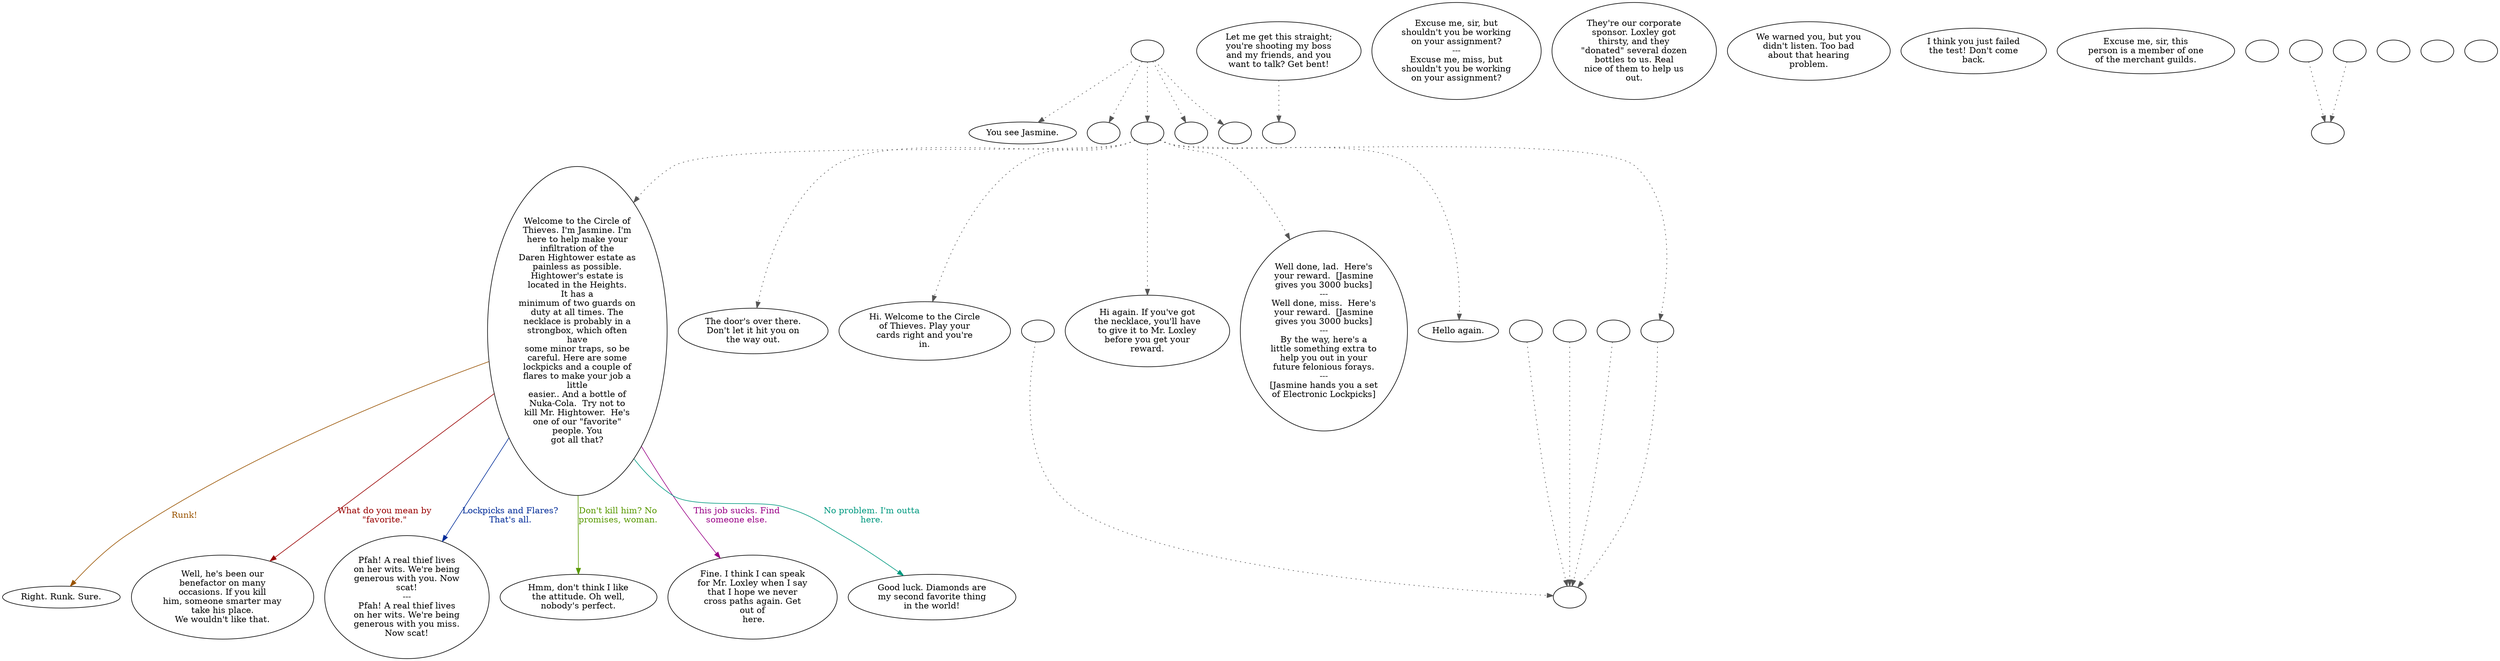 digraph JASMINE {
  "start" [style=filled       fillcolor="#FFFFFF"       color="#000000"]
  "start" -> "look_at_p_proc" [style=dotted color="#555555"]
  "start" -> "pickup_p_proc" [style=dotted color="#555555"]
  "start" -> "talk_p_proc" [style=dotted color="#555555"]
  "start" -> "critter_p_proc" [style=dotted color="#555555"]
  "start" -> "destroy_p_proc" [style=dotted color="#555555"]
  "start" [label=""]
  "combat" [style=filled       fillcolor="#FFFFFF"       color="#000000"]
  "combat" [label=""]
  "critter_p_proc" [style=filled       fillcolor="#FFFFFF"       color="#000000"]
  "critter_p_proc" [label=""]
  "pickup_p_proc" [style=filled       fillcolor="#FFFFFF"       color="#000000"]
  "pickup_p_proc" [label=""]
  "talk_p_proc" [style=filled       fillcolor="#FFFFFF"       color="#000000"]
  "talk_p_proc" -> "get_reaction" [style=dotted color="#555555"]
  "talk_p_proc" -> "Jasmine01" [style=dotted color="#555555"]
  "talk_p_proc" -> "Jasmine02" [style=dotted color="#555555"]
  "talk_p_proc" -> "Jasmine03" [style=dotted color="#555555"]
  "talk_p_proc" -> "Jasmine05" [style=dotted color="#555555"]
  "talk_p_proc" -> "Jasmine06" [style=dotted color="#555555"]
  "talk_p_proc" -> "Jasmine07" [style=dotted color="#555555"]
  "talk_p_proc" [label=""]
  "destroy_p_proc" [style=filled       fillcolor="#FFFFFF"       color="#000000"]
  "destroy_p_proc" [label=""]
  "look_at_p_proc" [style=filled       fillcolor="#FFFFFF"       color="#000000"]
  "look_at_p_proc" [label="You see Jasmine."]
  "Jasmine00" [style=filled       fillcolor="#FFFFFF"       color="#000000"]
  "Jasmine00" -> "combat" [style=dotted color="#555555"]
  "Jasmine00" [label="Let me get this straight;\nyou're shooting my boss\nand my friends, and you\nwant to talk? Get bent!"]
  "Jasmine01" [style=filled       fillcolor="#FFFFFF"       color="#000000"]
  "Jasmine01" [label="The door's over there.\nDon't let it hit you on\nthe way out."]
  "Jasmine02" [style=filled       fillcolor="#FFFFFF"       color="#000000"]
  "Jasmine02" [label="Hi. Welcome to the Circle\nof Thieves. Play your\ncards right and you're\nin."]
  "Jasmine03" [style=filled       fillcolor="#FFFFFF"       color="#000000"]
  "Jasmine03" [label="Welcome to the Circle of\nThieves. I'm Jasmine. I'm\nhere to help make your\ninfiltration of the\nDaren Hightower estate as\npainless as possible.\nHightower's estate is\nlocated in the Heights.\nIt has a\nminimum of two guards on\nduty at all times. The\nnecklace is probably in a\nstrongbox, which often\nhave\nsome minor traps, so be\ncareful. Here are some\nlockpicks and a couple of\nflares to make your job a\nlittle\neasier.. And a bottle of\nNuka-Cola.  Try not to\nkill Mr. Hightower.  He's\none of our \"favorite\"\npeople. You\ngot all that?"]
  "Jasmine03" -> "Jasmine08" [label="What do you mean by\n\"favorite.\"" color="#990000" fontcolor="#990000"]
  "Jasmine03" -> "Jasmine09" [label="Lockpicks and Flares?\nThat's all." color="#002C99" fontcolor="#002C99"]
  "Jasmine03" -> "Jasmine11" [label="Don't kill him? No\npromises, woman." color="#599900" fontcolor="#599900"]
  "Jasmine03" -> "Jasmine12" [label="This job sucks. Find\nsomeone else." color="#990086" fontcolor="#990086"]
  "Jasmine03" -> "Jasmine13" [label="No problem. I'm outta\nhere." color="#009980" fontcolor="#009980"]
  "Jasmine03" -> "Jasmine14" [label="Runk!" color="#995300" fontcolor="#995300"]
  "Jasmine04" [style=filled       fillcolor="#FFFFFF"       color="#000000"]
  "Jasmine04" [label="Excuse me, sir, but\nshouldn't you be working\non your assignment?\n---\nExcuse me, miss, but\nshouldn't you be working\non your assignment?"]
  "Jasmine05" [style=filled       fillcolor="#FFFFFF"       color="#000000"]
  "Jasmine05" [label="Hi again. If you've got\nthe necklace, you'll have\nto give it to Mr. Loxley\nbefore you get your\nreward."]
  "Jasmine06" [style=filled       fillcolor="#FFFFFF"       color="#000000"]
  "Jasmine06" [label="Well done, lad.  Here's\nyour reward.  [Jasmine\ngives you 3000 bucks]\n---\nWell done, miss.  Here's\nyour reward.  [Jasmine\ngives you 3000 bucks]\n---\nBy the way, here's a\nlittle something extra to\nhelp you out in your\nfuture felonious forays.\n---\n[Jasmine hands you a set\nof Electronic Lockpicks]"]
  "Jasmine07" [style=filled       fillcolor="#FFFFFF"       color="#000000"]
  "Jasmine07" [label="Hello again."]
  "Jasmine08" [style=filled       fillcolor="#FFFFFF"       color="#000000"]
  "Jasmine08" [label="Well, he's been our\nbenefactor on many\noccasions. If you kill\nhim, someone smarter may\ntake his place.\nWe wouldn't like that."]
  "Jasmine09" [style=filled       fillcolor="#FFFFFF"       color="#000000"]
  "Jasmine09" [label="Pfah! A real thief lives\non her wits. We're being\ngenerous with you. Now\nscat!\n---\nPfah! A real thief lives\non her wits. We're being\ngenerous with you miss.\nNow scat!"]
  "Jasmine10" [style=filled       fillcolor="#FFFFFF"       color="#000000"]
  "Jasmine10" [label="They're our corporate\nsponsor. Loxley got\nthirsty, and they\n\"donated\" several dozen\nbottles to us. Real\nnice of them to help us\nout."]
  "Jasmine11" [style=filled       fillcolor="#FFFFFF"       color="#000000"]
  "Jasmine11" [label="Hmm, don't think I like\nthe attitude. Oh well,\nnobody's perfect."]
  "Jasmine12" [style=filled       fillcolor="#FFFFFF"       color="#000000"]
  "Jasmine12" [label="Fine. I think I can speak\nfor Mr. Loxley when I say\nthat I hope we never\ncross paths again. Get\nout of\n here."]
  "Jasmine13" [style=filled       fillcolor="#FFFFFF"       color="#000000"]
  "Jasmine13" [label="Good luck. Diamonds are\nmy second favorite thing\nin the world!"]
  "Jasmine14" [style=filled       fillcolor="#FFFFFF"       color="#000000"]
  "Jasmine14" [label="Right. Runk. Sure."]
  "Jasmine15" [style=filled       fillcolor="#FFFFFF"       color="#000000"]
  "Jasmine15" [label="We warned you, but you\ndidn't listen. Too bad\nabout that hearing\nproblem."]
  "Jasmine16" [style=filled       fillcolor="#FFFFFF"       color="#000000"]
  "Jasmine16" [label="I think you just failed\nthe test! Don't come\nback."]
  "Jasmine17" [style=filled       fillcolor="#FFFFFF"       color="#000000"]
  "Jasmine17" [label="Excuse me, sir, this\nperson is a member of one\nof the merchant guilds."]
  "JasmineEnd" [style=filled       fillcolor="#FFFFFF"       color="#000000"]
  "JasmineEnd" [label=""]
  "get_reaction" [style=filled       fillcolor="#FFFFFF"       color="#000000"]
  "get_reaction" -> "ReactToLevel" [style=dotted color="#555555"]
  "get_reaction" [label=""]
  "ReactToLevel" [style=filled       fillcolor="#FFFFFF"       color="#000000"]
  "ReactToLevel" [label=""]
  "LevelToReact" [style=filled       fillcolor="#FFFFFF"       color="#000000"]
  "LevelToReact" [label=""]
  "UpReact" [style=filled       fillcolor="#FFFFFF"       color="#000000"]
  "UpReact" -> "ReactToLevel" [style=dotted color="#555555"]
  "UpReact" [label=""]
  "DownReact" [style=filled       fillcolor="#FFFFFF"       color="#000000"]
  "DownReact" -> "ReactToLevel" [style=dotted color="#555555"]
  "DownReact" [label=""]
  "BottomReact" [style=filled       fillcolor="#FFFFFF"       color="#000000"]
  "BottomReact" [label=""]
  "TopReact" [style=filled       fillcolor="#FFFFFF"       color="#000000"]
  "TopReact" [label=""]
  "BigUpReact" [style=filled       fillcolor="#FFFFFF"       color="#000000"]
  "BigUpReact" -> "ReactToLevel" [style=dotted color="#555555"]
  "BigUpReact" [label=""]
  "BigDownReact" [style=filled       fillcolor="#FFFFFF"       color="#000000"]
  "BigDownReact" -> "ReactToLevel" [style=dotted color="#555555"]
  "BigDownReact" [label=""]
  "UpReactLevel" [style=filled       fillcolor="#FFFFFF"       color="#000000"]
  "UpReactLevel" -> "LevelToReact" [style=dotted color="#555555"]
  "UpReactLevel" [label=""]
  "DownReactLevel" [style=filled       fillcolor="#FFFFFF"       color="#000000"]
  "DownReactLevel" -> "LevelToReact" [style=dotted color="#555555"]
  "DownReactLevel" [label=""]
  "Goodbyes" [style=filled       fillcolor="#FFFFFF"       color="#000000"]
  "Goodbyes" [label=""]
}